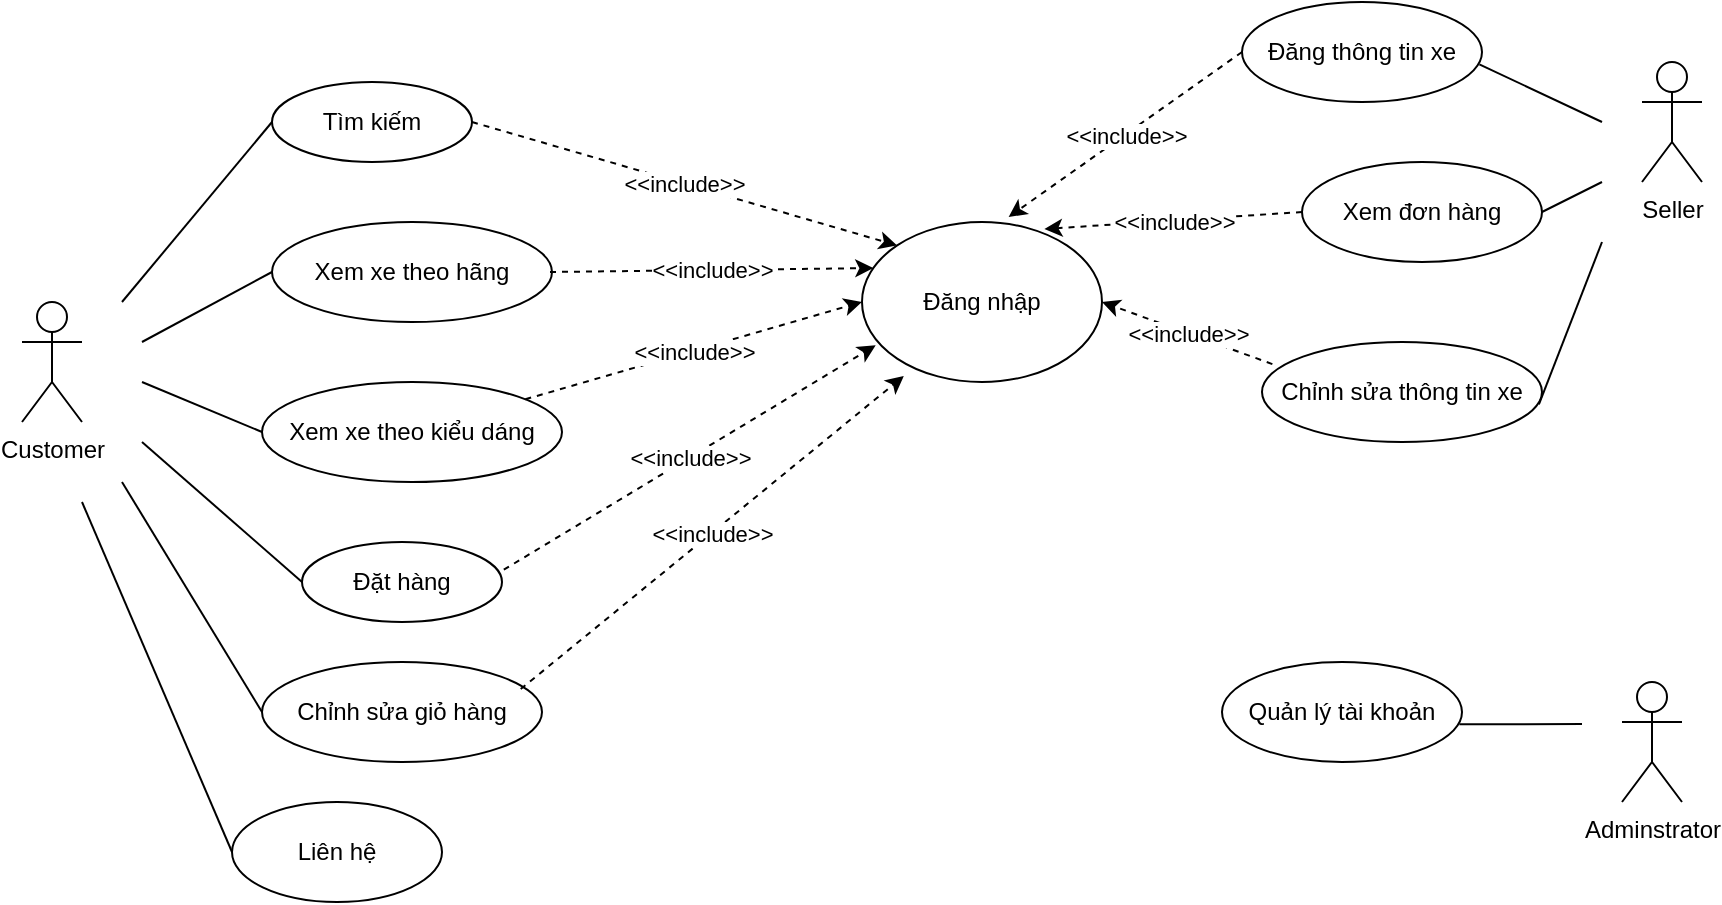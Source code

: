 <mxfile version="21.2.9" type="github">
  <diagram name="Page-1" id="u6cjoJNSnQX6bYshC5z-">
    <mxGraphModel dx="991" dy="564" grid="1" gridSize="10" guides="1" tooltips="1" connect="1" arrows="1" fold="1" page="1" pageScale="1" pageWidth="850" pageHeight="1100" math="0" shadow="0">
      <root>
        <mxCell id="0" />
        <mxCell id="1" parent="0" />
        <mxCell id="ih698sic8wc5zYv8ZNns-1" value="Customer&lt;br&gt;" style="shape=umlActor;verticalLabelPosition=bottom;verticalAlign=top;html=1;outlineConnect=0;" vertex="1" parent="1">
          <mxGeometry x="20" y="260" width="30" height="60" as="geometry" />
        </mxCell>
        <mxCell id="ih698sic8wc5zYv8ZNns-2" value="Seller" style="shape=umlActor;verticalLabelPosition=bottom;verticalAlign=top;html=1;outlineConnect=0;" vertex="1" parent="1">
          <mxGeometry x="830" y="140" width="30" height="60" as="geometry" />
        </mxCell>
        <mxCell id="ih698sic8wc5zYv8ZNns-5" value="Adminstrator" style="shape=umlActor;verticalLabelPosition=bottom;verticalAlign=top;html=1;outlineConnect=0;" vertex="1" parent="1">
          <mxGeometry x="820" y="450" width="30" height="60" as="geometry" />
        </mxCell>
        <mxCell id="ih698sic8wc5zYv8ZNns-6" value="Tìm kiếm" style="ellipse;whiteSpace=wrap;html=1;" vertex="1" parent="1">
          <mxGeometry x="145" y="150" width="100" height="40" as="geometry" />
        </mxCell>
        <mxCell id="ih698sic8wc5zYv8ZNns-7" value="Xem xe theo hãng" style="ellipse;whiteSpace=wrap;html=1;" vertex="1" parent="1">
          <mxGeometry x="145" y="220" width="140" height="50" as="geometry" />
        </mxCell>
        <mxCell id="ih698sic8wc5zYv8ZNns-8" value="Xem xe theo kiểu dáng" style="ellipse;whiteSpace=wrap;html=1;" vertex="1" parent="1">
          <mxGeometry x="140" y="300" width="150" height="50" as="geometry" />
        </mxCell>
        <mxCell id="ih698sic8wc5zYv8ZNns-9" value="Đặt hàng" style="ellipse;whiteSpace=wrap;html=1;" vertex="1" parent="1">
          <mxGeometry x="160" y="380" width="100" height="40" as="geometry" />
        </mxCell>
        <mxCell id="ih698sic8wc5zYv8ZNns-11" value="Chỉnh sửa giỏ hàng" style="ellipse;whiteSpace=wrap;html=1;" vertex="1" parent="1">
          <mxGeometry x="140" y="440" width="140" height="50" as="geometry" />
        </mxCell>
        <mxCell id="ih698sic8wc5zYv8ZNns-12" value="Liên hệ" style="ellipse;whiteSpace=wrap;html=1;" vertex="1" parent="1">
          <mxGeometry x="125" y="510" width="105" height="50" as="geometry" />
        </mxCell>
        <mxCell id="ih698sic8wc5zYv8ZNns-14" value="Đăng nhập" style="ellipse;whiteSpace=wrap;html=1;" vertex="1" parent="1">
          <mxGeometry x="440" y="220" width="120" height="80" as="geometry" />
        </mxCell>
        <mxCell id="ih698sic8wc5zYv8ZNns-15" value="Đăng thông tin xe" style="ellipse;whiteSpace=wrap;html=1;" vertex="1" parent="1">
          <mxGeometry x="630" y="110" width="120" height="50" as="geometry" />
        </mxCell>
        <mxCell id="ih698sic8wc5zYv8ZNns-16" value="Xem đơn hàng" style="ellipse;whiteSpace=wrap;html=1;" vertex="1" parent="1">
          <mxGeometry x="660" y="190" width="120" height="50" as="geometry" />
        </mxCell>
        <mxCell id="ih698sic8wc5zYv8ZNns-17" value="" style="endArrow=classic;html=1;rounded=0;exitX=1;exitY=0.5;exitDx=0;exitDy=0;entryX=0;entryY=0;entryDx=0;entryDy=0;dashed=1;" edge="1" parent="1" source="ih698sic8wc5zYv8ZNns-6" target="ih698sic8wc5zYv8ZNns-14">
          <mxGeometry relative="1" as="geometry">
            <mxPoint x="390" y="360" as="sourcePoint" />
            <mxPoint x="490" y="360" as="targetPoint" />
          </mxGeometry>
        </mxCell>
        <mxCell id="ih698sic8wc5zYv8ZNns-18" value="&amp;lt;&amp;lt;include&amp;gt;&amp;gt;" style="edgeLabel;resizable=0;html=1;align=center;verticalAlign=middle;" connectable="0" vertex="1" parent="ih698sic8wc5zYv8ZNns-17">
          <mxGeometry relative="1" as="geometry" />
        </mxCell>
        <mxCell id="ih698sic8wc5zYv8ZNns-19" value="" style="endArrow=classic;html=1;rounded=0;exitX=1;exitY=0.5;exitDx=0;exitDy=0;entryX=0.047;entryY=0.288;entryDx=0;entryDy=0;dashed=1;entryPerimeter=0;" edge="1" parent="1" target="ih698sic8wc5zYv8ZNns-14">
          <mxGeometry relative="1" as="geometry">
            <mxPoint x="284" y="245" as="sourcePoint" />
            <mxPoint x="444.4" y="308.0" as="targetPoint" />
          </mxGeometry>
        </mxCell>
        <mxCell id="ih698sic8wc5zYv8ZNns-20" value="&amp;lt;&amp;lt;include&amp;gt;&amp;gt;" style="edgeLabel;resizable=0;html=1;align=center;verticalAlign=middle;" connectable="0" vertex="1" parent="ih698sic8wc5zYv8ZNns-19">
          <mxGeometry relative="1" as="geometry" />
        </mxCell>
        <mxCell id="ih698sic8wc5zYv8ZNns-21" value="" style="endArrow=classic;html=1;rounded=0;entryX=0;entryY=0.5;entryDx=0;entryDy=0;dashed=1;" edge="1" parent="1" source="ih698sic8wc5zYv8ZNns-8" target="ih698sic8wc5zYv8ZNns-14">
          <mxGeometry relative="1" as="geometry">
            <mxPoint x="294" y="255" as="sourcePoint" />
            <mxPoint x="454.4" y="318.0" as="targetPoint" />
          </mxGeometry>
        </mxCell>
        <mxCell id="ih698sic8wc5zYv8ZNns-22" value="&amp;lt;&amp;lt;include&amp;gt;&amp;gt;" style="edgeLabel;resizable=0;html=1;align=center;verticalAlign=middle;" connectable="0" vertex="1" parent="ih698sic8wc5zYv8ZNns-21">
          <mxGeometry relative="1" as="geometry" />
        </mxCell>
        <mxCell id="ih698sic8wc5zYv8ZNns-23" value="" style="endArrow=classic;html=1;rounded=0;entryX=0.057;entryY=0.771;entryDx=0;entryDy=0;dashed=1;entryPerimeter=0;exitX=1.009;exitY=0.346;exitDx=0;exitDy=0;exitPerimeter=0;" edge="1" parent="1" source="ih698sic8wc5zYv8ZNns-9" target="ih698sic8wc5zYv8ZNns-14">
          <mxGeometry relative="1" as="geometry">
            <mxPoint x="300" y="333" as="sourcePoint" />
            <mxPoint x="450" y="330" as="targetPoint" />
          </mxGeometry>
        </mxCell>
        <mxCell id="ih698sic8wc5zYv8ZNns-24" value="&amp;lt;&amp;lt;include&amp;gt;&amp;gt;" style="edgeLabel;resizable=0;html=1;align=center;verticalAlign=middle;" connectable="0" vertex="1" parent="ih698sic8wc5zYv8ZNns-23">
          <mxGeometry relative="1" as="geometry" />
        </mxCell>
        <mxCell id="ih698sic8wc5zYv8ZNns-25" value="" style="endArrow=classic;html=1;rounded=0;entryX=0.174;entryY=0.963;entryDx=0;entryDy=0;dashed=1;exitX=0.924;exitY=0.271;exitDx=0;exitDy=0;exitPerimeter=0;entryPerimeter=0;" edge="1" parent="1" source="ih698sic8wc5zYv8ZNns-11" target="ih698sic8wc5zYv8ZNns-14">
          <mxGeometry relative="1" as="geometry">
            <mxPoint x="310" y="343" as="sourcePoint" />
            <mxPoint x="460" y="340" as="targetPoint" />
          </mxGeometry>
        </mxCell>
        <mxCell id="ih698sic8wc5zYv8ZNns-26" value="&amp;lt;&amp;lt;include&amp;gt;&amp;gt;" style="edgeLabel;resizable=0;html=1;align=center;verticalAlign=middle;" connectable="0" vertex="1" parent="ih698sic8wc5zYv8ZNns-25">
          <mxGeometry relative="1" as="geometry" />
        </mxCell>
        <mxCell id="ih698sic8wc5zYv8ZNns-29" value="" style="endArrow=none;html=1;rounded=0;entryX=0;entryY=0.5;entryDx=0;entryDy=0;" edge="1" parent="1" target="ih698sic8wc5zYv8ZNns-6">
          <mxGeometry width="50" height="50" relative="1" as="geometry">
            <mxPoint x="70" y="260" as="sourcePoint" />
            <mxPoint x="480" y="290" as="targetPoint" />
          </mxGeometry>
        </mxCell>
        <mxCell id="ih698sic8wc5zYv8ZNns-30" value="" style="endArrow=none;html=1;rounded=0;entryX=0;entryY=0.5;entryDx=0;entryDy=0;" edge="1" parent="1" target="ih698sic8wc5zYv8ZNns-7">
          <mxGeometry width="50" height="50" relative="1" as="geometry">
            <mxPoint x="80" y="280" as="sourcePoint" />
            <mxPoint x="400" y="290" as="targetPoint" />
          </mxGeometry>
        </mxCell>
        <mxCell id="ih698sic8wc5zYv8ZNns-32" value="" style="endArrow=none;html=1;rounded=0;exitX=0;exitY=0.5;exitDx=0;exitDy=0;" edge="1" parent="1" source="ih698sic8wc5zYv8ZNns-8">
          <mxGeometry width="50" height="50" relative="1" as="geometry">
            <mxPoint x="350" y="340" as="sourcePoint" />
            <mxPoint x="80" y="300" as="targetPoint" />
          </mxGeometry>
        </mxCell>
        <mxCell id="ih698sic8wc5zYv8ZNns-33" value="" style="endArrow=none;html=1;rounded=0;exitX=0;exitY=0.5;exitDx=0;exitDy=0;" edge="1" parent="1" source="ih698sic8wc5zYv8ZNns-9">
          <mxGeometry width="50" height="50" relative="1" as="geometry">
            <mxPoint x="350" y="340" as="sourcePoint" />
            <mxPoint x="80" y="330" as="targetPoint" />
          </mxGeometry>
        </mxCell>
        <mxCell id="ih698sic8wc5zYv8ZNns-34" value="" style="endArrow=none;html=1;rounded=0;entryX=0;entryY=0.5;entryDx=0;entryDy=0;" edge="1" parent="1" target="ih698sic8wc5zYv8ZNns-11">
          <mxGeometry width="50" height="50" relative="1" as="geometry">
            <mxPoint x="70" y="350" as="sourcePoint" />
            <mxPoint x="400" y="290" as="targetPoint" />
          </mxGeometry>
        </mxCell>
        <mxCell id="ih698sic8wc5zYv8ZNns-35" value="" style="endArrow=none;html=1;rounded=0;entryX=0;entryY=0.5;entryDx=0;entryDy=0;" edge="1" parent="1" target="ih698sic8wc5zYv8ZNns-12">
          <mxGeometry width="50" height="50" relative="1" as="geometry">
            <mxPoint x="50" y="360" as="sourcePoint" />
            <mxPoint x="400" y="290" as="targetPoint" />
          </mxGeometry>
        </mxCell>
        <mxCell id="ih698sic8wc5zYv8ZNns-36" value="" style="endArrow=none;html=1;rounded=0;entryX=0.989;entryY=0.623;entryDx=0;entryDy=0;entryPerimeter=0;" edge="1" parent="1" target="ih698sic8wc5zYv8ZNns-15">
          <mxGeometry width="50" height="50" relative="1" as="geometry">
            <mxPoint x="810" y="170" as="sourcePoint" />
            <mxPoint x="640" y="150" as="targetPoint" />
          </mxGeometry>
        </mxCell>
        <mxCell id="ih698sic8wc5zYv8ZNns-37" value="" style="endArrow=none;html=1;rounded=0;entryX=1;entryY=0.5;entryDx=0;entryDy=0;" edge="1" parent="1" target="ih698sic8wc5zYv8ZNns-16">
          <mxGeometry width="50" height="50" relative="1" as="geometry">
            <mxPoint x="810" y="200" as="sourcePoint" />
            <mxPoint x="640" y="150" as="targetPoint" />
          </mxGeometry>
        </mxCell>
        <mxCell id="ih698sic8wc5zYv8ZNns-39" value="Chỉnh sửa thông tin xe" style="ellipse;whiteSpace=wrap;html=1;" vertex="1" parent="1">
          <mxGeometry x="640" y="280" width="140" height="50" as="geometry" />
        </mxCell>
        <mxCell id="ih698sic8wc5zYv8ZNns-40" value="" style="endArrow=none;html=1;rounded=0;entryX=0.989;entryY=0.623;entryDx=0;entryDy=0;entryPerimeter=0;" edge="1" parent="1" target="ih698sic8wc5zYv8ZNns-39">
          <mxGeometry width="50" height="50" relative="1" as="geometry">
            <mxPoint x="810" y="230" as="sourcePoint" />
            <mxPoint x="640" y="310" as="targetPoint" />
          </mxGeometry>
        </mxCell>
        <mxCell id="ih698sic8wc5zYv8ZNns-41" value="Quản lý tài khoản" style="ellipse;whiteSpace=wrap;html=1;" vertex="1" parent="1">
          <mxGeometry x="620" y="440" width="120" height="50" as="geometry" />
        </mxCell>
        <mxCell id="ih698sic8wc5zYv8ZNns-42" value="" style="endArrow=none;html=1;rounded=0;entryX=0.989;entryY=0.623;entryDx=0;entryDy=0;entryPerimeter=0;" edge="1" parent="1" target="ih698sic8wc5zYv8ZNns-41">
          <mxGeometry width="50" height="50" relative="1" as="geometry">
            <mxPoint x="800" y="471" as="sourcePoint" />
            <mxPoint x="630" y="480" as="targetPoint" />
          </mxGeometry>
        </mxCell>
        <mxCell id="ih698sic8wc5zYv8ZNns-43" value="" style="endArrow=classic;html=1;rounded=0;exitX=0;exitY=0.5;exitDx=0;exitDy=0;entryX=0.611;entryY=-0.031;entryDx=0;entryDy=0;dashed=1;entryPerimeter=0;" edge="1" parent="1" source="ih698sic8wc5zYv8ZNns-15" target="ih698sic8wc5zYv8ZNns-14">
          <mxGeometry relative="1" as="geometry">
            <mxPoint x="255" y="180" as="sourcePoint" />
            <mxPoint x="508" y="262" as="targetPoint" />
          </mxGeometry>
        </mxCell>
        <mxCell id="ih698sic8wc5zYv8ZNns-44" value="&amp;lt;&amp;lt;include&amp;gt;&amp;gt;" style="edgeLabel;resizable=0;html=1;align=center;verticalAlign=middle;" connectable="0" vertex="1" parent="ih698sic8wc5zYv8ZNns-43">
          <mxGeometry relative="1" as="geometry" />
        </mxCell>
        <mxCell id="ih698sic8wc5zYv8ZNns-45" value="" style="endArrow=classic;html=1;rounded=0;exitX=0;exitY=0.5;exitDx=0;exitDy=0;entryX=0.76;entryY=0.044;entryDx=0;entryDy=0;dashed=1;entryPerimeter=0;" edge="1" parent="1" source="ih698sic8wc5zYv8ZNns-16" target="ih698sic8wc5zYv8ZNns-14">
          <mxGeometry relative="1" as="geometry">
            <mxPoint x="640" y="145" as="sourcePoint" />
            <mxPoint x="563" y="248" as="targetPoint" />
          </mxGeometry>
        </mxCell>
        <mxCell id="ih698sic8wc5zYv8ZNns-46" value="&amp;lt;&amp;lt;include&amp;gt;&amp;gt;" style="edgeLabel;resizable=0;html=1;align=center;verticalAlign=middle;" connectable="0" vertex="1" parent="ih698sic8wc5zYv8ZNns-45">
          <mxGeometry relative="1" as="geometry" />
        </mxCell>
        <mxCell id="ih698sic8wc5zYv8ZNns-47" value="" style="endArrow=classic;html=1;rounded=0;exitX=0.037;exitY=0.221;exitDx=0;exitDy=0;entryX=1;entryY=0.5;entryDx=0;entryDy=0;dashed=1;exitPerimeter=0;" edge="1" parent="1" source="ih698sic8wc5zYv8ZNns-39" target="ih698sic8wc5zYv8ZNns-14">
          <mxGeometry relative="1" as="geometry">
            <mxPoint x="650" y="155" as="sourcePoint" />
            <mxPoint x="573" y="258" as="targetPoint" />
          </mxGeometry>
        </mxCell>
        <mxCell id="ih698sic8wc5zYv8ZNns-48" value="&amp;lt;&amp;lt;include&amp;gt;&amp;gt;" style="edgeLabel;resizable=0;html=1;align=center;verticalAlign=middle;" connectable="0" vertex="1" parent="ih698sic8wc5zYv8ZNns-47">
          <mxGeometry relative="1" as="geometry" />
        </mxCell>
      </root>
    </mxGraphModel>
  </diagram>
</mxfile>
